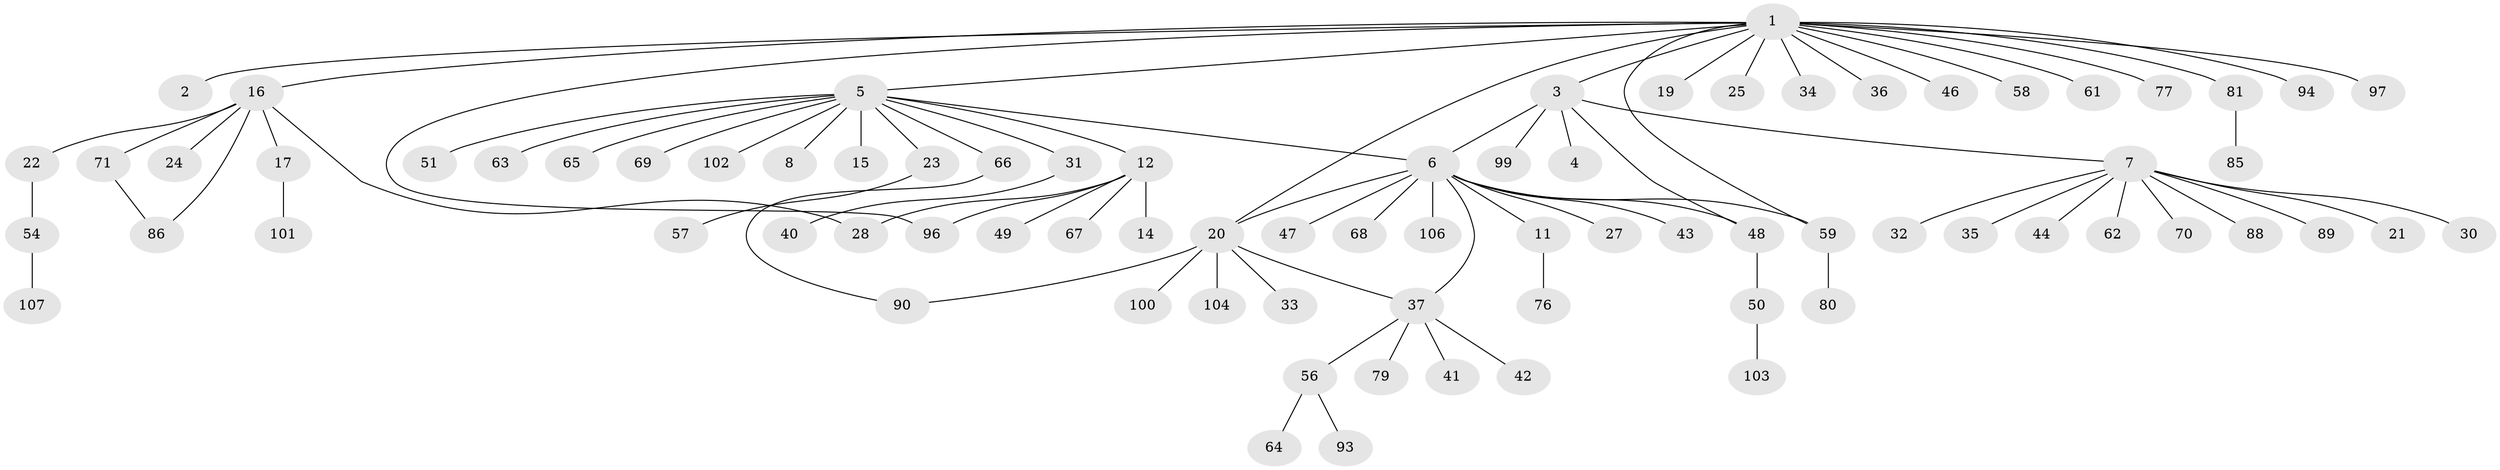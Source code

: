 // Generated by graph-tools (version 1.1) at 2025/51/02/27/25 19:51:54]
// undirected, 80 vertices, 88 edges
graph export_dot {
graph [start="1"]
  node [color=gray90,style=filled];
  1 [super="+10"];
  2;
  3 [super="+26"];
  4;
  5 [super="+52"];
  6 [super="+18"];
  7 [super="+9"];
  8;
  11 [super="+13"];
  12 [super="+91"];
  14;
  15;
  16 [super="+60"];
  17 [super="+53"];
  19;
  20 [super="+29"];
  21;
  22 [super="+39"];
  23 [super="+45"];
  24 [super="+38"];
  25;
  27;
  28 [super="+75"];
  30;
  31;
  32;
  33 [super="+78"];
  34;
  35;
  36;
  37 [super="+95"];
  40;
  41;
  42;
  43;
  44 [super="+55"];
  46;
  47;
  48 [super="+84"];
  49;
  50 [super="+108"];
  51 [super="+82"];
  54 [super="+83"];
  56 [super="+87"];
  57;
  58;
  59 [super="+74"];
  61;
  62;
  63;
  64;
  65;
  66 [super="+105"];
  67;
  68 [super="+72"];
  69;
  70;
  71 [super="+73"];
  76;
  77;
  79;
  80 [super="+98"];
  81;
  85;
  86;
  88;
  89;
  90 [super="+92"];
  93;
  94;
  96;
  97;
  99;
  100;
  101;
  102;
  103;
  104;
  106;
  107;
  1 -- 2;
  1 -- 3;
  1 -- 5;
  1 -- 19;
  1 -- 20;
  1 -- 25;
  1 -- 34;
  1 -- 36;
  1 -- 46;
  1 -- 58;
  1 -- 59;
  1 -- 61;
  1 -- 77;
  1 -- 81;
  1 -- 94;
  1 -- 96;
  1 -- 97;
  1 -- 16;
  3 -- 4;
  3 -- 7;
  3 -- 48;
  3 -- 99;
  3 -- 6;
  5 -- 6;
  5 -- 8;
  5 -- 12;
  5 -- 15;
  5 -- 23;
  5 -- 31;
  5 -- 51;
  5 -- 63;
  5 -- 65;
  5 -- 69;
  5 -- 102;
  5 -- 66;
  6 -- 11;
  6 -- 27;
  6 -- 37;
  6 -- 43;
  6 -- 48;
  6 -- 68;
  6 -- 106;
  6 -- 47;
  6 -- 20;
  6 -- 59;
  7 -- 21;
  7 -- 30;
  7 -- 32;
  7 -- 35;
  7 -- 44;
  7 -- 62;
  7 -- 70;
  7 -- 88;
  7 -- 89;
  11 -- 76;
  12 -- 14;
  12 -- 28;
  12 -- 49;
  12 -- 67;
  12 -- 96;
  16 -- 17;
  16 -- 22;
  16 -- 24;
  16 -- 28;
  16 -- 86;
  16 -- 71;
  17 -- 101;
  20 -- 33;
  20 -- 100;
  20 -- 37;
  20 -- 104;
  20 -- 90;
  22 -- 54;
  23 -- 57;
  31 -- 40;
  37 -- 41;
  37 -- 42;
  37 -- 56;
  37 -- 79;
  48 -- 50;
  50 -- 103;
  54 -- 107;
  56 -- 64;
  56 -- 93;
  59 -- 80;
  66 -- 90;
  71 -- 86;
  81 -- 85;
}
